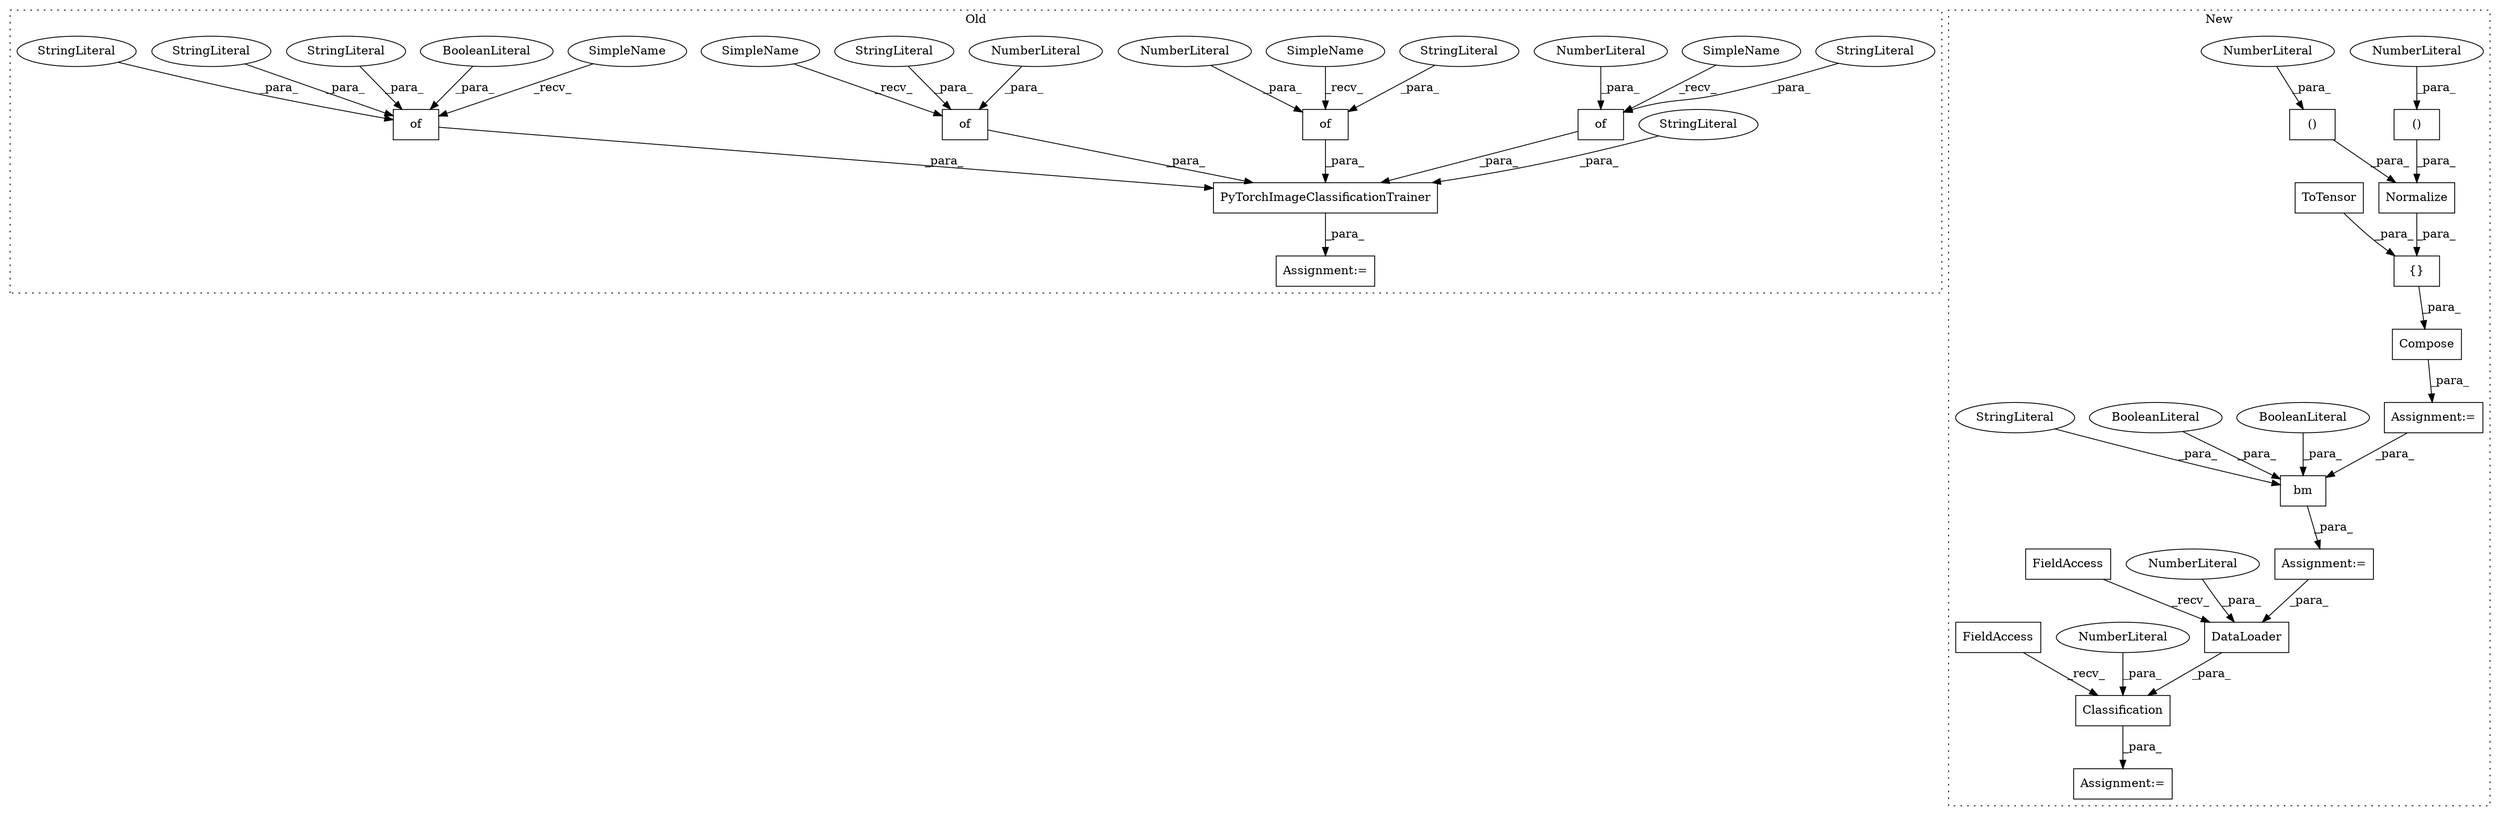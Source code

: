 digraph G {
subgraph cluster0 {
1 [label="of" a="32" s="1440,1457" l="3,1" shape="box"];
7 [label="NumberLiteral" a="34" s="1456" l="1" shape="ellipse"];
12 [label="of" a="32" s="1421,1434" l="3,1" shape="box"];
13 [label="NumberLiteral" a="34" s="1429" l="5" shape="ellipse"];
16 [label="StringLiteral" a="45" s="1424" l="4" shape="ellipse"];
17 [label="StringLiteral" a="45" s="1443" l="12" shape="ellipse"];
25 [label="of" a="32" s="1397,1415" l="3,1" shape="box"];
26 [label="NumberLiteral" a="34" s="1413" l="2" shape="ellipse"];
27 [label="StringLiteral" a="45" s="1400" l="12" shape="ellipse"];
28 [label="of" a="32" s="1351,1391" l="3,1" shape="box"];
29 [label="BooleanLiteral" a="9" s="1387" l="4" shape="ellipse"];
30 [label="StringLiteral" a="45" s="1361" l="14" shape="ellipse"];
31 [label="StringLiteral" a="45" s="1354" l="6" shape="ellipse"];
32 [label="StringLiteral" a="45" s="1376" l="10" shape="ellipse"];
33 [label="PyTorchImageClassificationTrainer" a="32" s="1292,1458" l="34,1" shape="box"];
34 [label="StringLiteral" a="45" s="1337" l="9" shape="ellipse"];
35 [label="Assignment:=" a="7" s="1291" l="1" shape="box"];
39 [label="SimpleName" a="42" s="1417" l="3" shape="ellipse"];
40 [label="SimpleName" a="42" s="1347" l="3" shape="ellipse"];
41 [label="SimpleName" a="42" s="1436" l="3" shape="ellipse"];
42 [label="SimpleName" a="42" s="1393" l="3" shape="ellipse"];
label = "Old";
style="dotted";
}
subgraph cluster1 {
2 [label="bm" a="32" s="2152,2196" l="3,1" shape="box"];
3 [label="()" a="106" s="1965" l="44" shape="box"];
4 [label="Normalize" a="32" s="1948,2061" l="17,2" shape="box"];
5 [label="()" a="106" s="2018" l="43" shape="box"];
6 [label="NumberLiteral" a="34" s="2056" l="5" shape="ellipse"];
8 [label="NumberLiteral" a="34" s="1984" l="6" shape="ellipse"];
9 [label="{}" a="4" s="1914,2063" l="1,1" shape="box"];
10 [label="ToTensor" a="32" s="1926" l="10" shape="box"];
11 [label="BooleanLiteral" a="9" s="2176" l="4" shape="ellipse"];
14 [label="BooleanLiteral" a="9" s="2170" l="5" shape="ellipse"];
15 [label="StringLiteral" a="45" s="2155" l="14" shape="ellipse"];
18 [label="DataLoader" a="32" s="2375,2402" l="11,1" shape="box"];
19 [label="Compose" a="32" s="1897,2064" l="8,1" shape="box"];
20 [label="NumberLiteral" a="34" s="2399" l="3" shape="ellipse"];
21 [label="FieldAccess" a="22" s="2336" l="3" shape="box"];
22 [label="Classification" a="32" s="2252,2409" l="15,1" shape="box"];
23 [label="NumberLiteral" a="34" s="2406" l="3" shape="ellipse"];
24 [label="FieldAccess" a="22" s="2213" l="3" shape="box"];
36 [label="Assignment:=" a="7" s="2151" l="1" shape="box"];
37 [label="Assignment:=" a="7" s="1885" l="1" shape="box"];
38 [label="Assignment:=" a="7" s="2212" l="1" shape="box"];
label = "New";
style="dotted";
}
1 -> 33 [label="_para_"];
2 -> 36 [label="_para_"];
3 -> 4 [label="_para_"];
4 -> 9 [label="_para_"];
5 -> 4 [label="_para_"];
6 -> 5 [label="_para_"];
7 -> 1 [label="_para_"];
8 -> 3 [label="_para_"];
9 -> 19 [label="_para_"];
10 -> 9 [label="_para_"];
11 -> 2 [label="_para_"];
12 -> 33 [label="_para_"];
13 -> 12 [label="_para_"];
14 -> 2 [label="_para_"];
15 -> 2 [label="_para_"];
16 -> 12 [label="_para_"];
17 -> 1 [label="_para_"];
18 -> 22 [label="_para_"];
19 -> 37 [label="_para_"];
20 -> 18 [label="_para_"];
21 -> 18 [label="_recv_"];
22 -> 38 [label="_para_"];
23 -> 22 [label="_para_"];
24 -> 22 [label="_recv_"];
25 -> 33 [label="_para_"];
26 -> 25 [label="_para_"];
27 -> 25 [label="_para_"];
28 -> 33 [label="_para_"];
29 -> 28 [label="_para_"];
30 -> 28 [label="_para_"];
31 -> 28 [label="_para_"];
32 -> 28 [label="_para_"];
33 -> 35 [label="_para_"];
34 -> 33 [label="_para_"];
36 -> 18 [label="_para_"];
37 -> 2 [label="_para_"];
39 -> 12 [label="_recv_"];
40 -> 28 [label="_recv_"];
41 -> 1 [label="_recv_"];
42 -> 25 [label="_recv_"];
}